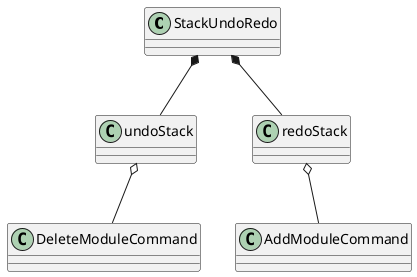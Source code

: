 @startuml
StackUndoRedo *-- undoStack
StackUndoRedo *-- redoStack

undoStack o-- DeleteModuleCommand
redoStack o-- AddModuleCommand
@enduml
